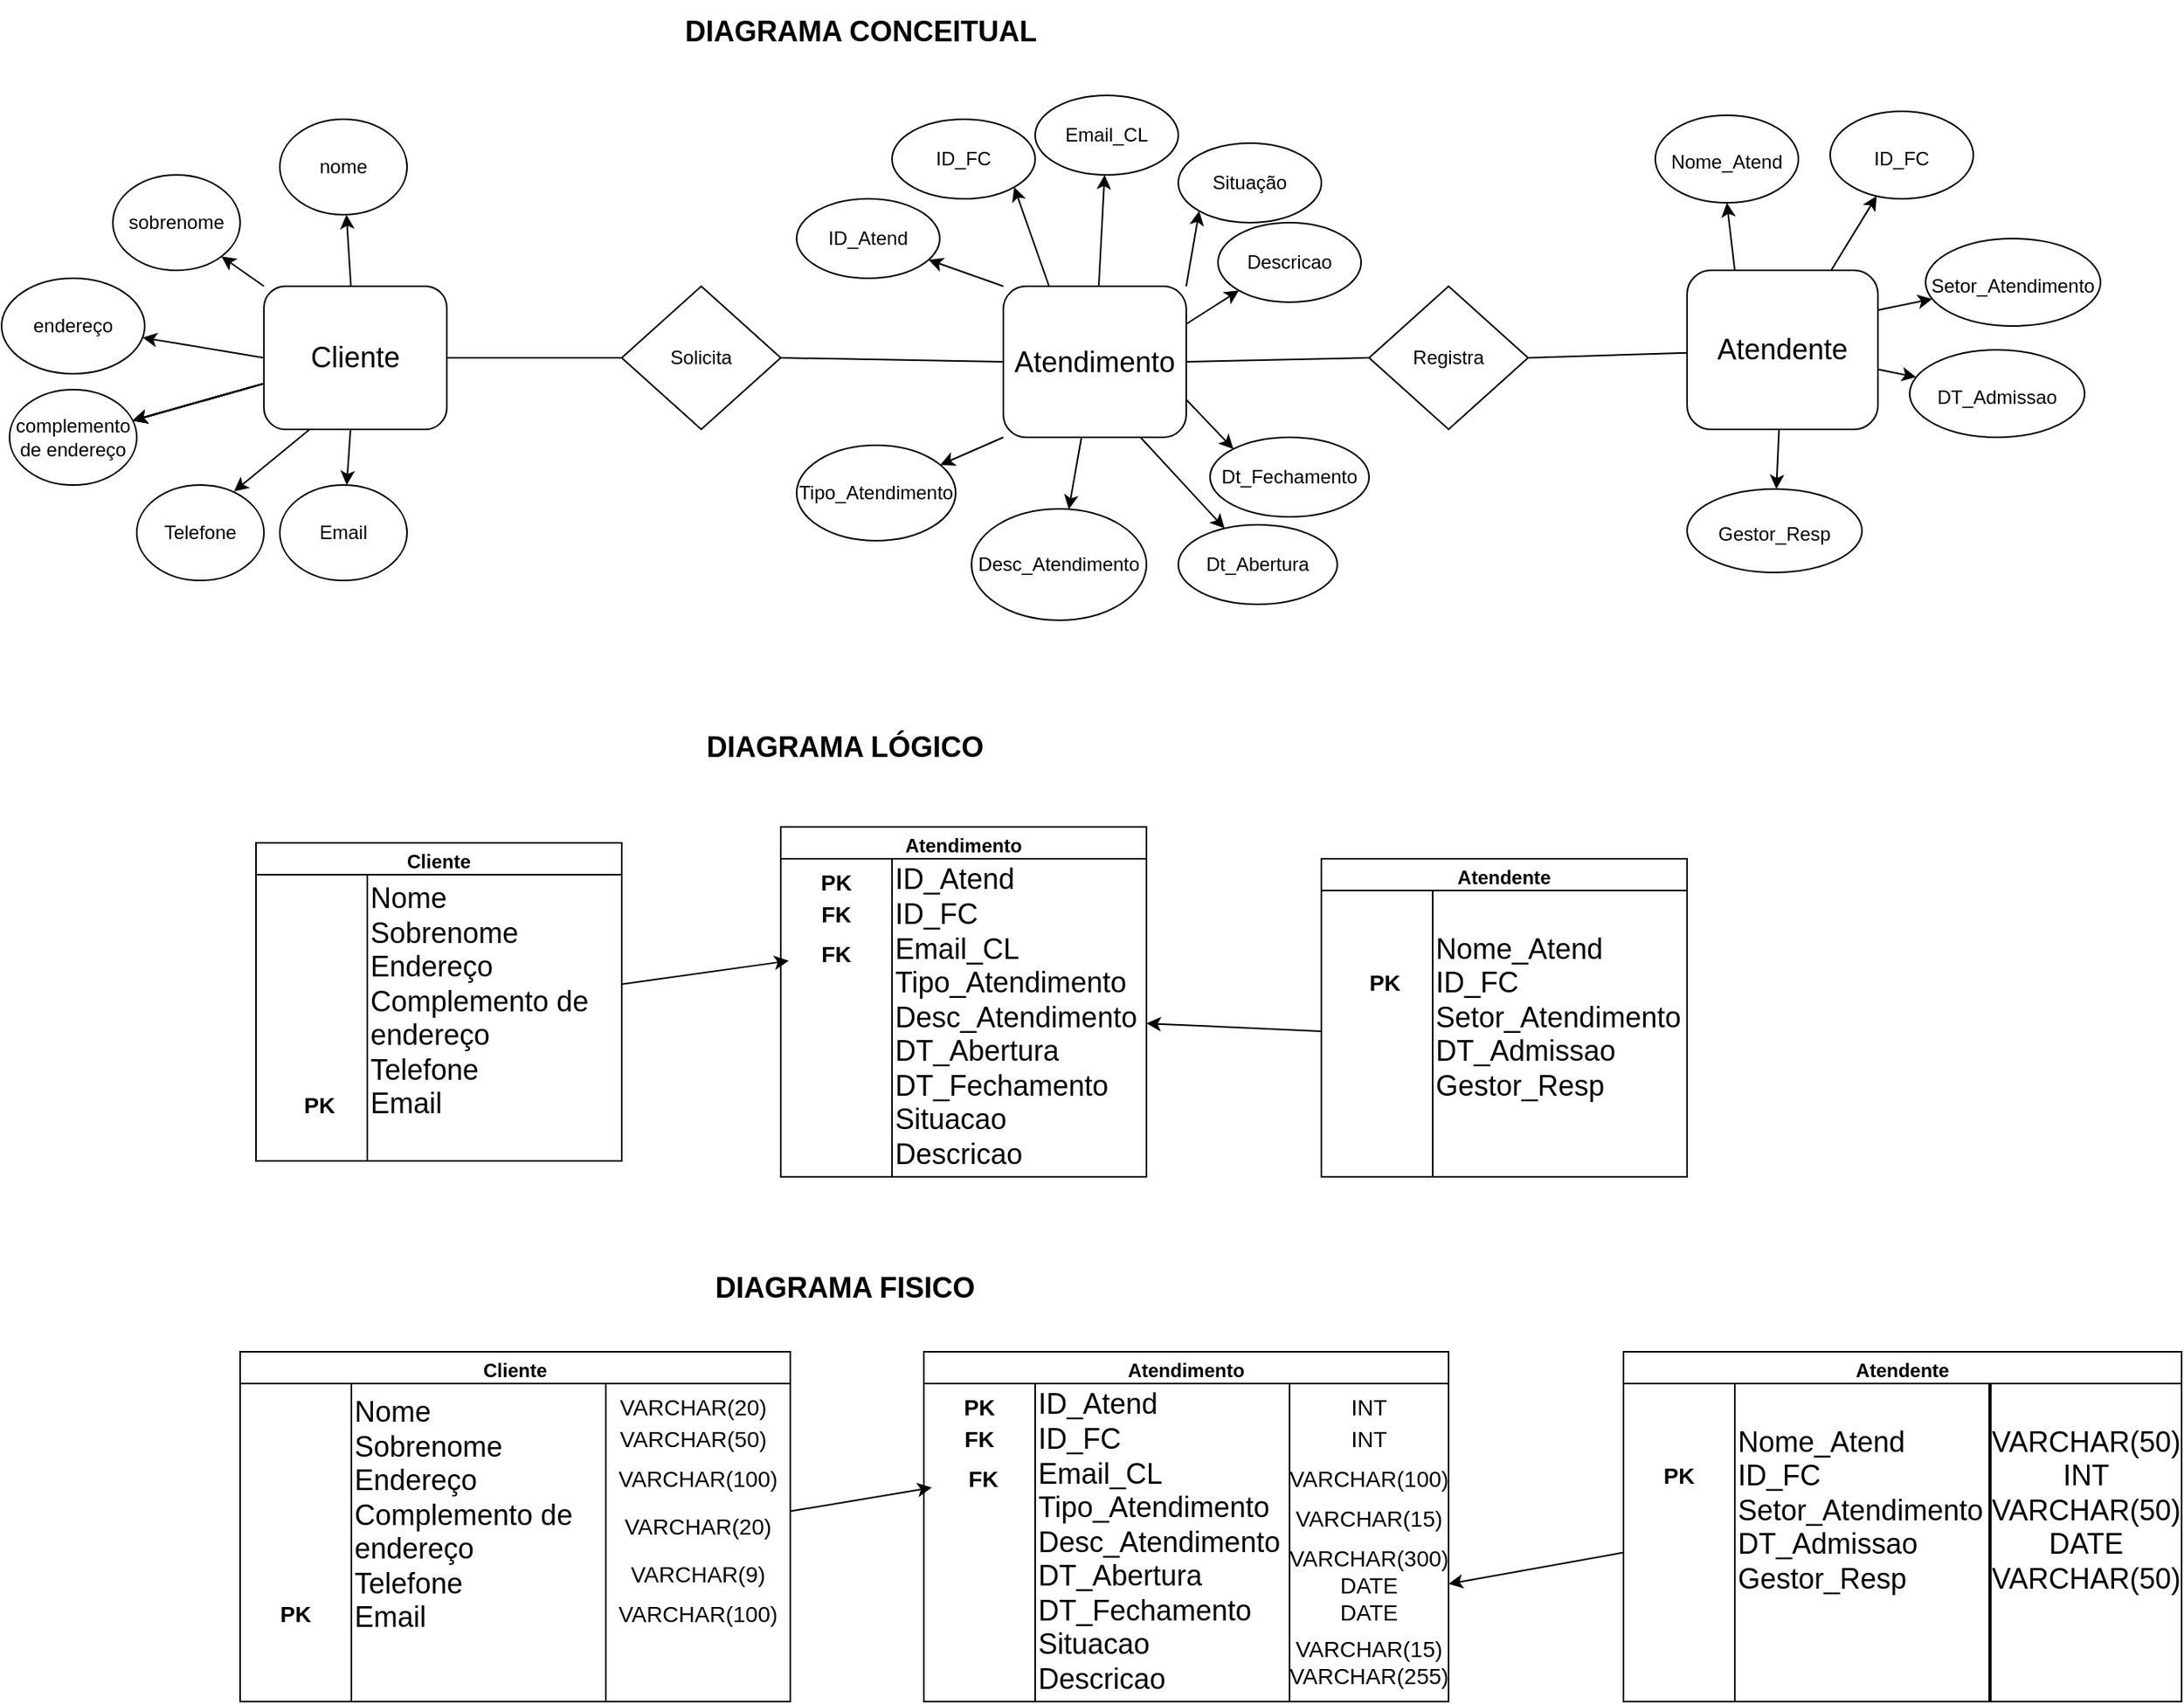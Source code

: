 <mxfile version="20.8.17" type="github">
  <diagram name="Página-1" id="vQJPx2-dVvzWiImb6vRB">
    <mxGraphModel dx="1902" dy="573" grid="1" gridSize="10" guides="1" tooltips="1" connect="1" arrows="1" fold="1" page="1" pageScale="1" pageWidth="827" pageHeight="1169" math="0" shadow="0">
      <root>
        <mxCell id="0" />
        <mxCell id="1" parent="0" />
        <mxCell id="nRVty4wi8ZIZAVQSqKoO-12" value="" style="edgeStyle=none;rounded=0;orthogonalLoop=1;jettySize=auto;html=1;" edge="1" parent="1" source="FkuD2Frhx2kdSobtNOFM-1" target="nRVty4wi8ZIZAVQSqKoO-1">
          <mxGeometry relative="1" as="geometry" />
        </mxCell>
        <mxCell id="nRVty4wi8ZIZAVQSqKoO-13" value="" style="edgeStyle=none;rounded=0;orthogonalLoop=1;jettySize=auto;html=1;" edge="1" parent="1" source="FkuD2Frhx2kdSobtNOFM-1" target="nRVty4wi8ZIZAVQSqKoO-7">
          <mxGeometry relative="1" as="geometry" />
        </mxCell>
        <mxCell id="nRVty4wi8ZIZAVQSqKoO-14" value="" style="edgeStyle=none;rounded=0;orthogonalLoop=1;jettySize=auto;html=1;" edge="1" parent="1" source="FkuD2Frhx2kdSobtNOFM-1" target="nRVty4wi8ZIZAVQSqKoO-5">
          <mxGeometry relative="1" as="geometry" />
        </mxCell>
        <mxCell id="nRVty4wi8ZIZAVQSqKoO-15" value="" style="edgeStyle=none;rounded=0;orthogonalLoop=1;jettySize=auto;html=1;" edge="1" parent="1" source="FkuD2Frhx2kdSobtNOFM-1" target="nRVty4wi8ZIZAVQSqKoO-5">
          <mxGeometry relative="1" as="geometry" />
        </mxCell>
        <mxCell id="nRVty4wi8ZIZAVQSqKoO-16" value="" style="edgeStyle=none;rounded=0;orthogonalLoop=1;jettySize=auto;html=1;" edge="1" parent="1" source="FkuD2Frhx2kdSobtNOFM-1" target="nRVty4wi8ZIZAVQSqKoO-5">
          <mxGeometry relative="1" as="geometry" />
        </mxCell>
        <mxCell id="nRVty4wi8ZIZAVQSqKoO-17" value="" style="edgeStyle=none;rounded=0;orthogonalLoop=1;jettySize=auto;html=1;" edge="1" parent="1" source="FkuD2Frhx2kdSobtNOFM-1" target="nRVty4wi8ZIZAVQSqKoO-5">
          <mxGeometry relative="1" as="geometry" />
        </mxCell>
        <mxCell id="nRVty4wi8ZIZAVQSqKoO-18" value="" style="edgeStyle=none;rounded=0;orthogonalLoop=1;jettySize=auto;html=1;" edge="1" parent="1" source="FkuD2Frhx2kdSobtNOFM-1" target="nRVty4wi8ZIZAVQSqKoO-5">
          <mxGeometry relative="1" as="geometry" />
        </mxCell>
        <mxCell id="nRVty4wi8ZIZAVQSqKoO-19" style="edgeStyle=none;rounded=0;orthogonalLoop=1;jettySize=auto;html=1;exitX=0;exitY=0.5;exitDx=0;exitDy=0;" edge="1" parent="1" source="FkuD2Frhx2kdSobtNOFM-1" target="nRVty4wi8ZIZAVQSqKoO-4">
          <mxGeometry relative="1" as="geometry" />
        </mxCell>
        <mxCell id="nRVty4wi8ZIZAVQSqKoO-20" style="edgeStyle=none;rounded=0;orthogonalLoop=1;jettySize=auto;html=1;exitX=0.25;exitY=1;exitDx=0;exitDy=0;entryX=0.765;entryY=0.067;entryDx=0;entryDy=0;entryPerimeter=0;" edge="1" parent="1" source="FkuD2Frhx2kdSobtNOFM-1" target="nRVty4wi8ZIZAVQSqKoO-6">
          <mxGeometry relative="1" as="geometry" />
        </mxCell>
        <mxCell id="nRVty4wi8ZIZAVQSqKoO-21" style="edgeStyle=none;rounded=0;orthogonalLoop=1;jettySize=auto;html=1;exitX=0;exitY=0;exitDx=0;exitDy=0;entryX=1;entryY=1;entryDx=0;entryDy=0;" edge="1" parent="1" source="FkuD2Frhx2kdSobtNOFM-1" target="nRVty4wi8ZIZAVQSqKoO-3">
          <mxGeometry relative="1" as="geometry" />
        </mxCell>
        <mxCell id="FkuD2Frhx2kdSobtNOFM-1" value="&lt;font style=&quot;font-size: 18px;&quot;&gt;Cliente&lt;/font&gt;" style="rounded=1;whiteSpace=wrap;html=1;" parent="1" vertex="1">
          <mxGeometry x="145" y="180" width="115" height="90" as="geometry" />
        </mxCell>
        <mxCell id="nRVty4wi8ZIZAVQSqKoO-50" value="" style="edgeStyle=none;rounded=0;orthogonalLoop=1;jettySize=auto;html=1;fontSize=12;" edge="1" parent="1" source="FkuD2Frhx2kdSobtNOFM-2" target="nRVty4wi8ZIZAVQSqKoO-49">
          <mxGeometry relative="1" as="geometry" />
        </mxCell>
        <mxCell id="nRVty4wi8ZIZAVQSqKoO-51" value="" style="edgeStyle=none;rounded=0;orthogonalLoop=1;jettySize=auto;html=1;fontSize=12;" edge="1" parent="1" source="FkuD2Frhx2kdSobtNOFM-2" target="nRVty4wi8ZIZAVQSqKoO-48">
          <mxGeometry relative="1" as="geometry" />
        </mxCell>
        <mxCell id="nRVty4wi8ZIZAVQSqKoO-52" value="" style="edgeStyle=none;rounded=0;orthogonalLoop=1;jettySize=auto;html=1;fontSize=12;" edge="1" parent="1" source="FkuD2Frhx2kdSobtNOFM-2" target="nRVty4wi8ZIZAVQSqKoO-45">
          <mxGeometry relative="1" as="geometry" />
        </mxCell>
        <mxCell id="nRVty4wi8ZIZAVQSqKoO-53" style="edgeStyle=none;rounded=0;orthogonalLoop=1;jettySize=auto;html=1;exitX=0.25;exitY=0;exitDx=0;exitDy=0;entryX=0.5;entryY=1;entryDx=0;entryDy=0;fontSize=12;" edge="1" parent="1" source="FkuD2Frhx2kdSobtNOFM-2" target="nRVty4wi8ZIZAVQSqKoO-44">
          <mxGeometry relative="1" as="geometry" />
        </mxCell>
        <mxCell id="nRVty4wi8ZIZAVQSqKoO-54" style="edgeStyle=none;rounded=0;orthogonalLoop=1;jettySize=auto;html=1;exitX=1;exitY=0.25;exitDx=0;exitDy=0;fontSize=12;" edge="1" parent="1" source="FkuD2Frhx2kdSobtNOFM-2" target="nRVty4wi8ZIZAVQSqKoO-47">
          <mxGeometry relative="1" as="geometry" />
        </mxCell>
        <mxCell id="FkuD2Frhx2kdSobtNOFM-2" value="&lt;font style=&quot;font-size: 18px;&quot;&gt;Atendente&lt;/font&gt;" style="rounded=1;whiteSpace=wrap;html=1;" parent="1" vertex="1">
          <mxGeometry x="1040" y="170" width="120" height="100" as="geometry" />
        </mxCell>
        <mxCell id="nRVty4wi8ZIZAVQSqKoO-35" value="" style="edgeStyle=none;rounded=0;orthogonalLoop=1;jettySize=auto;html=1;fontSize=18;" edge="1" parent="1" source="FkuD2Frhx2kdSobtNOFM-3" target="nRVty4wi8ZIZAVQSqKoO-29">
          <mxGeometry relative="1" as="geometry" />
        </mxCell>
        <mxCell id="nRVty4wi8ZIZAVQSqKoO-36" value="" style="edgeStyle=none;rounded=0;orthogonalLoop=1;jettySize=auto;html=1;fontSize=18;" edge="1" parent="1" source="FkuD2Frhx2kdSobtNOFM-3" target="nRVty4wi8ZIZAVQSqKoO-26">
          <mxGeometry relative="1" as="geometry" />
        </mxCell>
        <mxCell id="nRVty4wi8ZIZAVQSqKoO-37" style="edgeStyle=none;rounded=0;orthogonalLoop=1;jettySize=auto;html=1;exitX=0;exitY=0;exitDx=0;exitDy=0;fontSize=18;" edge="1" parent="1" source="FkuD2Frhx2kdSobtNOFM-3" target="nRVty4wi8ZIZAVQSqKoO-9">
          <mxGeometry relative="1" as="geometry" />
        </mxCell>
        <mxCell id="nRVty4wi8ZIZAVQSqKoO-38" style="edgeStyle=none;rounded=0;orthogonalLoop=1;jettySize=auto;html=1;exitX=0.25;exitY=0;exitDx=0;exitDy=0;entryX=1;entryY=1;entryDx=0;entryDy=0;fontSize=18;" edge="1" parent="1" source="FkuD2Frhx2kdSobtNOFM-3" target="nRVty4wi8ZIZAVQSqKoO-28">
          <mxGeometry relative="1" as="geometry" />
        </mxCell>
        <mxCell id="nRVty4wi8ZIZAVQSqKoO-39" style="edgeStyle=none;rounded=0;orthogonalLoop=1;jettySize=auto;html=1;exitX=0;exitY=1;exitDx=0;exitDy=0;fontSize=18;" edge="1" parent="1" source="FkuD2Frhx2kdSobtNOFM-3" target="nRVty4wi8ZIZAVQSqKoO-27">
          <mxGeometry relative="1" as="geometry" />
        </mxCell>
        <mxCell id="nRVty4wi8ZIZAVQSqKoO-40" style="edgeStyle=none;rounded=0;orthogonalLoop=1;jettySize=auto;html=1;exitX=0.75;exitY=1;exitDx=0;exitDy=0;fontSize=18;" edge="1" parent="1" source="FkuD2Frhx2kdSobtNOFM-3" target="nRVty4wi8ZIZAVQSqKoO-30">
          <mxGeometry relative="1" as="geometry" />
        </mxCell>
        <mxCell id="nRVty4wi8ZIZAVQSqKoO-41" style="edgeStyle=none;rounded=0;orthogonalLoop=1;jettySize=auto;html=1;exitX=1;exitY=0.75;exitDx=0;exitDy=0;entryX=0;entryY=0;entryDx=0;entryDy=0;fontSize=18;" edge="1" parent="1" source="FkuD2Frhx2kdSobtNOFM-3" target="nRVty4wi8ZIZAVQSqKoO-31">
          <mxGeometry relative="1" as="geometry" />
        </mxCell>
        <mxCell id="nRVty4wi8ZIZAVQSqKoO-42" style="edgeStyle=none;rounded=0;orthogonalLoop=1;jettySize=auto;html=1;exitX=1;exitY=0.25;exitDx=0;exitDy=0;entryX=0;entryY=1;entryDx=0;entryDy=0;fontSize=18;" edge="1" parent="1" source="FkuD2Frhx2kdSobtNOFM-3" target="nRVty4wi8ZIZAVQSqKoO-33">
          <mxGeometry relative="1" as="geometry" />
        </mxCell>
        <mxCell id="nRVty4wi8ZIZAVQSqKoO-43" style="edgeStyle=none;rounded=0;orthogonalLoop=1;jettySize=auto;html=1;exitX=1;exitY=0;exitDx=0;exitDy=0;entryX=0;entryY=1;entryDx=0;entryDy=0;fontSize=18;" edge="1" parent="1" source="FkuD2Frhx2kdSobtNOFM-3" target="nRVty4wi8ZIZAVQSqKoO-32">
          <mxGeometry relative="1" as="geometry" />
        </mxCell>
        <mxCell id="FkuD2Frhx2kdSobtNOFM-3" value="&lt;font style=&quot;font-size: 18px;&quot;&gt;Atendimento&lt;/font&gt;" style="rounded=1;whiteSpace=wrap;html=1;" parent="1" vertex="1">
          <mxGeometry x="610" y="180" width="115" height="95" as="geometry" />
        </mxCell>
        <mxCell id="nRVty4wi8ZIZAVQSqKoO-1" value="nome" style="ellipse;whiteSpace=wrap;html=1;" vertex="1" parent="1">
          <mxGeometry x="155" y="75" width="80" height="60" as="geometry" />
        </mxCell>
        <mxCell id="nRVty4wi8ZIZAVQSqKoO-3" value="sobrenome" style="ellipse;whiteSpace=wrap;html=1;" vertex="1" parent="1">
          <mxGeometry x="50" y="110" width="80" height="60" as="geometry" />
        </mxCell>
        <mxCell id="nRVty4wi8ZIZAVQSqKoO-4" value="endereço" style="ellipse;whiteSpace=wrap;html=1;" vertex="1" parent="1">
          <mxGeometry x="-20" y="175" width="90" height="60" as="geometry" />
        </mxCell>
        <mxCell id="nRVty4wi8ZIZAVQSqKoO-5" value="complemento de endereço" style="ellipse;whiteSpace=wrap;html=1;" vertex="1" parent="1">
          <mxGeometry x="-15" y="245" width="80" height="60" as="geometry" />
        </mxCell>
        <mxCell id="nRVty4wi8ZIZAVQSqKoO-6" value="Telefone" style="ellipse;whiteSpace=wrap;html=1;" vertex="1" parent="1">
          <mxGeometry x="65" y="305" width="80" height="60" as="geometry" />
        </mxCell>
        <mxCell id="nRVty4wi8ZIZAVQSqKoO-7" value="Email" style="ellipse;whiteSpace=wrap;html=1;" vertex="1" parent="1">
          <mxGeometry x="155" y="305" width="80" height="60" as="geometry" />
        </mxCell>
        <mxCell id="nRVty4wi8ZIZAVQSqKoO-9" value="ID_Atend" style="ellipse;whiteSpace=wrap;html=1;" vertex="1" parent="1">
          <mxGeometry x="480" y="125" width="90" height="50" as="geometry" />
        </mxCell>
        <mxCell id="nRVty4wi8ZIZAVQSqKoO-11" value="Solicita" style="rhombus;whiteSpace=wrap;html=1;" vertex="1" parent="1">
          <mxGeometry x="370" y="180" width="100" height="90" as="geometry" />
        </mxCell>
        <mxCell id="nRVty4wi8ZIZAVQSqKoO-22" value="Registra" style="rhombus;whiteSpace=wrap;html=1;" vertex="1" parent="1">
          <mxGeometry x="840" y="180" width="100" height="90" as="geometry" />
        </mxCell>
        <mxCell id="nRVty4wi8ZIZAVQSqKoO-23" value="&lt;font style=&quot;font-size: 18px;&quot;&gt;&lt;b&gt;DIAGRAMA CONCEITUAL&lt;/b&gt;&lt;/font&gt;" style="text;html=1;align=center;verticalAlign=middle;resizable=0;points=[];autosize=1;strokeColor=none;fillColor=none;" vertex="1" parent="1">
          <mxGeometry x="400" width="240" height="40" as="geometry" />
        </mxCell>
        <mxCell id="nRVty4wi8ZIZAVQSqKoO-26" value="Desc_Atendimento" style="ellipse;whiteSpace=wrap;html=1;" vertex="1" parent="1">
          <mxGeometry x="590" y="320" width="110" height="70" as="geometry" />
        </mxCell>
        <mxCell id="nRVty4wi8ZIZAVQSqKoO-27" value="Tipo_Atendimento" style="ellipse;whiteSpace=wrap;html=1;" vertex="1" parent="1">
          <mxGeometry x="480" y="280" width="100" height="60" as="geometry" />
        </mxCell>
        <mxCell id="nRVty4wi8ZIZAVQSqKoO-28" value="ID_FC" style="ellipse;whiteSpace=wrap;html=1;" vertex="1" parent="1">
          <mxGeometry x="540" y="75" width="90" height="50" as="geometry" />
        </mxCell>
        <mxCell id="nRVty4wi8ZIZAVQSqKoO-29" value="Email_CL" style="ellipse;whiteSpace=wrap;html=1;" vertex="1" parent="1">
          <mxGeometry x="630" y="60" width="90" height="50" as="geometry" />
        </mxCell>
        <mxCell id="nRVty4wi8ZIZAVQSqKoO-30" value="Dt_Abertura" style="ellipse;whiteSpace=wrap;html=1;" vertex="1" parent="1">
          <mxGeometry x="720" y="330" width="100" height="50" as="geometry" />
        </mxCell>
        <mxCell id="nRVty4wi8ZIZAVQSqKoO-31" value="Dt_Fechamento" style="ellipse;whiteSpace=wrap;html=1;" vertex="1" parent="1">
          <mxGeometry x="740" y="275" width="100" height="50" as="geometry" />
        </mxCell>
        <mxCell id="nRVty4wi8ZIZAVQSqKoO-32" value="Situação" style="ellipse;whiteSpace=wrap;html=1;" vertex="1" parent="1">
          <mxGeometry x="720" y="90" width="90" height="50" as="geometry" />
        </mxCell>
        <mxCell id="nRVty4wi8ZIZAVQSqKoO-33" value="Descricao" style="ellipse;whiteSpace=wrap;html=1;" vertex="1" parent="1">
          <mxGeometry x="745" y="140" width="90" height="50" as="geometry" />
        </mxCell>
        <mxCell id="nRVty4wi8ZIZAVQSqKoO-44" value="&lt;font style=&quot;font-size: 12px;&quot;&gt;Nome_Atend&lt;/font&gt;" style="ellipse;whiteSpace=wrap;html=1;fontSize=18;" vertex="1" parent="1">
          <mxGeometry x="1020" y="72.5" width="90" height="55" as="geometry" />
        </mxCell>
        <mxCell id="nRVty4wi8ZIZAVQSqKoO-45" value="&lt;font style=&quot;font-size: 12px;&quot;&gt;ID_FC&lt;/font&gt;" style="ellipse;whiteSpace=wrap;html=1;fontSize=18;" vertex="1" parent="1">
          <mxGeometry x="1130" y="70" width="90" height="55" as="geometry" />
        </mxCell>
        <mxCell id="nRVty4wi8ZIZAVQSqKoO-47" value="&lt;font style=&quot;font-size: 12px;&quot;&gt;Setor_Atendimento&lt;/font&gt;" style="ellipse;whiteSpace=wrap;html=1;fontSize=18;" vertex="1" parent="1">
          <mxGeometry x="1190" y="150" width="110" height="55" as="geometry" />
        </mxCell>
        <mxCell id="nRVty4wi8ZIZAVQSqKoO-48" value="&lt;font style=&quot;font-size: 12px;&quot;&gt;DT_Admissao&lt;/font&gt;" style="ellipse;whiteSpace=wrap;html=1;fontSize=18;" vertex="1" parent="1">
          <mxGeometry x="1180" y="220" width="110" height="55" as="geometry" />
        </mxCell>
        <mxCell id="nRVty4wi8ZIZAVQSqKoO-49" value="&lt;font style=&quot;font-size: 12px;&quot;&gt;Gestor_Resp&lt;/font&gt;" style="ellipse;whiteSpace=wrap;html=1;fontSize=18;" vertex="1" parent="1">
          <mxGeometry x="1040" y="307.5" width="110" height="52.5" as="geometry" />
        </mxCell>
        <mxCell id="nRVty4wi8ZIZAVQSqKoO-58" value="" style="endArrow=none;html=1;rounded=0;fontSize=12;entryX=1;entryY=0.5;entryDx=0;entryDy=0;exitX=0;exitY=0.5;exitDx=0;exitDy=0;" edge="1" parent="1" source="nRVty4wi8ZIZAVQSqKoO-11" target="FkuD2Frhx2kdSobtNOFM-1">
          <mxGeometry width="50" height="50" relative="1" as="geometry">
            <mxPoint x="620" y="360" as="sourcePoint" />
            <mxPoint x="670" y="310" as="targetPoint" />
          </mxGeometry>
        </mxCell>
        <mxCell id="nRVty4wi8ZIZAVQSqKoO-59" value="" style="endArrow=none;html=1;rounded=0;fontSize=12;entryX=1;entryY=0.5;entryDx=0;entryDy=0;exitX=0;exitY=0.5;exitDx=0;exitDy=0;" edge="1" parent="1" source="FkuD2Frhx2kdSobtNOFM-3" target="nRVty4wi8ZIZAVQSqKoO-11">
          <mxGeometry width="50" height="50" relative="1" as="geometry">
            <mxPoint x="590" y="228" as="sourcePoint" />
            <mxPoint x="470" y="230" as="targetPoint" />
          </mxGeometry>
        </mxCell>
        <mxCell id="nRVty4wi8ZIZAVQSqKoO-61" value="" style="endArrow=none;html=1;rounded=0;fontSize=12;exitX=1;exitY=0.5;exitDx=0;exitDy=0;entryX=0;entryY=0.5;entryDx=0;entryDy=0;" edge="1" parent="1" source="FkuD2Frhx2kdSobtNOFM-3" target="nRVty4wi8ZIZAVQSqKoO-22">
          <mxGeometry width="50" height="50" relative="1" as="geometry">
            <mxPoint x="620" y="360" as="sourcePoint" />
            <mxPoint x="780" y="230" as="targetPoint" />
          </mxGeometry>
        </mxCell>
        <mxCell id="nRVty4wi8ZIZAVQSqKoO-62" value="" style="endArrow=none;html=1;rounded=0;fontSize=12;exitX=1;exitY=0.5;exitDx=0;exitDy=0;" edge="1" parent="1" source="nRVty4wi8ZIZAVQSqKoO-22" target="FkuD2Frhx2kdSobtNOFM-2">
          <mxGeometry width="50" height="50" relative="1" as="geometry">
            <mxPoint x="960" y="260" as="sourcePoint" />
            <mxPoint x="1010" y="210" as="targetPoint" />
          </mxGeometry>
        </mxCell>
        <mxCell id="nRVty4wi8ZIZAVQSqKoO-65" value="&lt;font style=&quot;font-size: 18px;&quot;&gt;&lt;b&gt;DIAGRAMA LÓGICO&lt;/b&gt;&lt;/font&gt;" style="text;html=1;align=center;verticalAlign=middle;resizable=0;points=[];autosize=1;strokeColor=none;fillColor=none;" vertex="1" parent="1">
          <mxGeometry x="410" y="450" width="200" height="40" as="geometry" />
        </mxCell>
        <mxCell id="nRVty4wi8ZIZAVQSqKoO-67" value="Cliente" style="swimlane;whiteSpace=wrap;html=1;fontSize=12;" vertex="1" parent="1">
          <mxGeometry x="140" y="530" width="230" height="200" as="geometry" />
        </mxCell>
        <mxCell id="nRVty4wi8ZIZAVQSqKoO-69" value="" style="rounded=0;whiteSpace=wrap;html=1;fontSize=12;align=left;" vertex="1" parent="nRVty4wi8ZIZAVQSqKoO-67">
          <mxGeometry x="70" y="20" width="160" height="180" as="geometry" />
        </mxCell>
        <mxCell id="nRVty4wi8ZIZAVQSqKoO-70" value="" style="rounded=0;whiteSpace=wrap;html=1;fontSize=12;" vertex="1" parent="nRVty4wi8ZIZAVQSqKoO-67">
          <mxGeometry y="20" width="70" height="180" as="geometry" />
        </mxCell>
        <mxCell id="nRVty4wi8ZIZAVQSqKoO-71" style="edgeStyle=none;rounded=0;orthogonalLoop=1;jettySize=auto;html=1;exitX=0;exitY=0.25;exitDx=0;exitDy=0;fontSize=12;" edge="1" parent="nRVty4wi8ZIZAVQSqKoO-67" source="nRVty4wi8ZIZAVQSqKoO-69" target="nRVty4wi8ZIZAVQSqKoO-69">
          <mxGeometry relative="1" as="geometry" />
        </mxCell>
        <mxCell id="nRVty4wi8ZIZAVQSqKoO-72" value="&lt;font style=&quot;font-size: 18px;&quot;&gt;Nome&lt;br&gt;Sobrenome&lt;br&gt;Endereço&lt;br&gt;Complemento de endereço&lt;br&gt;Telefone&lt;br&gt;Email&lt;/font&gt;" style="text;html=1;strokeColor=none;fillColor=none;align=left;verticalAlign=middle;whiteSpace=wrap;rounded=0;fontSize=12;" vertex="1" parent="nRVty4wi8ZIZAVQSqKoO-67">
          <mxGeometry x="70" y="62.5" width="160" height="75" as="geometry" />
        </mxCell>
        <mxCell id="nRVty4wi8ZIZAVQSqKoO-73" value="&lt;b&gt;&lt;font style=&quot;font-size: 14px;&quot;&gt;PK&lt;/font&gt;&lt;/b&gt;" style="text;html=1;strokeColor=none;fillColor=none;align=center;verticalAlign=middle;whiteSpace=wrap;rounded=0;fontSize=12;" vertex="1" parent="nRVty4wi8ZIZAVQSqKoO-67">
          <mxGeometry x="10" y="150" width="60" height="30" as="geometry" />
        </mxCell>
        <mxCell id="nRVty4wi8ZIZAVQSqKoO-76" value="Atendente" style="swimlane;whiteSpace=wrap;html=1;fontSize=12;" vertex="1" parent="1">
          <mxGeometry x="810" y="540" width="230" height="200" as="geometry" />
        </mxCell>
        <mxCell id="nRVty4wi8ZIZAVQSqKoO-77" value="" style="rounded=0;whiteSpace=wrap;html=1;fontSize=12;align=left;" vertex="1" parent="nRVty4wi8ZIZAVQSqKoO-76">
          <mxGeometry x="70" y="20" width="160" height="180" as="geometry" />
        </mxCell>
        <mxCell id="nRVty4wi8ZIZAVQSqKoO-78" value="" style="rounded=0;whiteSpace=wrap;html=1;fontSize=12;" vertex="1" parent="nRVty4wi8ZIZAVQSqKoO-76">
          <mxGeometry y="20" width="70" height="180" as="geometry" />
        </mxCell>
        <mxCell id="nRVty4wi8ZIZAVQSqKoO-79" style="edgeStyle=none;rounded=0;orthogonalLoop=1;jettySize=auto;html=1;exitX=0;exitY=0.25;exitDx=0;exitDy=0;fontSize=12;" edge="1" parent="nRVty4wi8ZIZAVQSqKoO-76" source="nRVty4wi8ZIZAVQSqKoO-77" target="nRVty4wi8ZIZAVQSqKoO-77">
          <mxGeometry relative="1" as="geometry" />
        </mxCell>
        <mxCell id="nRVty4wi8ZIZAVQSqKoO-80" value="&lt;font style=&quot;font-size: 18px;&quot;&gt;Nome_Atend&lt;br&gt;ID_FC&lt;br&gt;Setor_Atendimento&lt;br&gt;DT_Admissao&lt;br&gt;Gestor_Resp&lt;/font&gt;" style="text;html=1;strokeColor=none;fillColor=none;align=left;verticalAlign=middle;whiteSpace=wrap;rounded=0;fontSize=12;" vertex="1" parent="nRVty4wi8ZIZAVQSqKoO-76">
          <mxGeometry x="70" y="62.5" width="160" height="75" as="geometry" />
        </mxCell>
        <mxCell id="nRVty4wi8ZIZAVQSqKoO-81" value="&lt;b&gt;&lt;font style=&quot;font-size: 14px;&quot;&gt;PK&lt;/font&gt;&lt;/b&gt;" style="text;html=1;strokeColor=none;fillColor=none;align=center;verticalAlign=middle;whiteSpace=wrap;rounded=0;fontSize=12;" vertex="1" parent="nRVty4wi8ZIZAVQSqKoO-76">
          <mxGeometry x="10" y="62.5" width="60" height="30" as="geometry" />
        </mxCell>
        <mxCell id="nRVty4wi8ZIZAVQSqKoO-90" value="Atendimento" style="swimlane;whiteSpace=wrap;html=1;fontSize=12;" vertex="1" parent="1">
          <mxGeometry x="470" y="520" width="230" height="220" as="geometry" />
        </mxCell>
        <mxCell id="nRVty4wi8ZIZAVQSqKoO-91" value="" style="rounded=0;whiteSpace=wrap;html=1;fontSize=12;align=left;" vertex="1" parent="nRVty4wi8ZIZAVQSqKoO-90">
          <mxGeometry x="70" y="20" width="160" height="200" as="geometry" />
        </mxCell>
        <mxCell id="nRVty4wi8ZIZAVQSqKoO-92" value="" style="rounded=0;whiteSpace=wrap;html=1;fontSize=12;" vertex="1" parent="nRVty4wi8ZIZAVQSqKoO-90">
          <mxGeometry y="20" width="70" height="200" as="geometry" />
        </mxCell>
        <mxCell id="nRVty4wi8ZIZAVQSqKoO-93" style="edgeStyle=none;rounded=0;orthogonalLoop=1;jettySize=auto;html=1;exitX=0;exitY=0.25;exitDx=0;exitDy=0;fontSize=12;" edge="1" parent="nRVty4wi8ZIZAVQSqKoO-90" source="nRVty4wi8ZIZAVQSqKoO-91" target="nRVty4wi8ZIZAVQSqKoO-91">
          <mxGeometry relative="1" as="geometry" />
        </mxCell>
        <mxCell id="nRVty4wi8ZIZAVQSqKoO-94" value="&lt;font style=&quot;font-size: 18px;&quot;&gt;ID_Atend&lt;br&gt;ID_FC&lt;br&gt;Email_CL&lt;br&gt;Tipo_Atendimento&lt;br&gt;Desc_Atendimento&lt;br&gt;DT_Abertura&lt;br&gt;DT_Fechamento&lt;br&gt;Situacao&lt;br&gt;Descricao&lt;br&gt;&lt;/font&gt;" style="text;html=1;strokeColor=none;fillColor=none;align=left;verticalAlign=middle;whiteSpace=wrap;rounded=0;fontSize=12;" vertex="1" parent="nRVty4wi8ZIZAVQSqKoO-90">
          <mxGeometry x="70" y="95" width="160" height="50" as="geometry" />
        </mxCell>
        <mxCell id="nRVty4wi8ZIZAVQSqKoO-95" value="&lt;b&gt;&lt;font style=&quot;font-size: 14px;&quot;&gt;PK&lt;/font&gt;&lt;/b&gt;" style="text;html=1;strokeColor=none;fillColor=none;align=center;verticalAlign=middle;whiteSpace=wrap;rounded=0;fontSize=12;" vertex="1" parent="nRVty4wi8ZIZAVQSqKoO-90">
          <mxGeometry x="5" y="20" width="60" height="30" as="geometry" />
        </mxCell>
        <mxCell id="nRVty4wi8ZIZAVQSqKoO-96" value="&lt;b&gt;FK&lt;/b&gt;" style="text;html=1;strokeColor=none;fillColor=none;align=center;verticalAlign=middle;whiteSpace=wrap;rounded=0;fontSize=14;" vertex="1" parent="nRVty4wi8ZIZAVQSqKoO-90">
          <mxGeometry x="5" y="40" width="60" height="30" as="geometry" />
        </mxCell>
        <mxCell id="nRVty4wi8ZIZAVQSqKoO-97" value="&lt;b&gt;FK&lt;/b&gt;" style="text;html=1;strokeColor=none;fillColor=none;align=center;verticalAlign=middle;whiteSpace=wrap;rounded=0;fontSize=14;" vertex="1" parent="nRVty4wi8ZIZAVQSqKoO-90">
          <mxGeometry x="5" y="65" width="60" height="30" as="geometry" />
        </mxCell>
        <mxCell id="nRVty4wi8ZIZAVQSqKoO-101" value="" style="edgeStyle=none;rounded=0;orthogonalLoop=1;jettySize=auto;html=1;fontSize=14;" edge="1" parent="1" source="nRVty4wi8ZIZAVQSqKoO-78" target="nRVty4wi8ZIZAVQSqKoO-94">
          <mxGeometry relative="1" as="geometry" />
        </mxCell>
        <mxCell id="nRVty4wi8ZIZAVQSqKoO-102" value="" style="edgeStyle=none;rounded=0;orthogonalLoop=1;jettySize=auto;html=1;fontSize=14;" edge="1" parent="1" source="nRVty4wi8ZIZAVQSqKoO-72" target="nRVty4wi8ZIZAVQSqKoO-97">
          <mxGeometry relative="1" as="geometry" />
        </mxCell>
        <mxCell id="nRVty4wi8ZIZAVQSqKoO-104" value="&lt;font style=&quot;font-size: 18px;&quot;&gt;&lt;b&gt;DIAGRAMA FISICO&lt;/b&gt;&lt;/font&gt;" style="text;html=1;align=center;verticalAlign=middle;resizable=0;points=[];autosize=1;strokeColor=none;fillColor=none;" vertex="1" parent="1">
          <mxGeometry x="415" y="790" width="190" height="40" as="geometry" />
        </mxCell>
        <mxCell id="nRVty4wi8ZIZAVQSqKoO-105" value="Cliente" style="swimlane;whiteSpace=wrap;html=1;fontSize=12;" vertex="1" parent="1">
          <mxGeometry x="130" y="850" width="346" height="220" as="geometry" />
        </mxCell>
        <mxCell id="nRVty4wi8ZIZAVQSqKoO-127" style="edgeStyle=none;rounded=0;orthogonalLoop=1;jettySize=auto;html=1;exitX=0.5;exitY=0;exitDx=0;exitDy=0;fontSize=14;" edge="1" parent="nRVty4wi8ZIZAVQSqKoO-105" source="nRVty4wi8ZIZAVQSqKoO-106" target="nRVty4wi8ZIZAVQSqKoO-109">
          <mxGeometry relative="1" as="geometry" />
        </mxCell>
        <mxCell id="nRVty4wi8ZIZAVQSqKoO-106" value="" style="rounded=0;whiteSpace=wrap;html=1;fontSize=12;align=left;" vertex="1" parent="nRVty4wi8ZIZAVQSqKoO-105">
          <mxGeometry x="70" y="20" width="160" height="200" as="geometry" />
        </mxCell>
        <mxCell id="nRVty4wi8ZIZAVQSqKoO-107" value="" style="rounded=0;whiteSpace=wrap;html=1;fontSize=12;" vertex="1" parent="nRVty4wi8ZIZAVQSqKoO-105">
          <mxGeometry y="20" width="70" height="200" as="geometry" />
        </mxCell>
        <mxCell id="nRVty4wi8ZIZAVQSqKoO-108" style="edgeStyle=none;rounded=0;orthogonalLoop=1;jettySize=auto;html=1;exitX=0;exitY=0.25;exitDx=0;exitDy=0;fontSize=12;" edge="1" parent="nRVty4wi8ZIZAVQSqKoO-105" source="nRVty4wi8ZIZAVQSqKoO-106" target="nRVty4wi8ZIZAVQSqKoO-106">
          <mxGeometry relative="1" as="geometry" />
        </mxCell>
        <mxCell id="nRVty4wi8ZIZAVQSqKoO-109" value="&lt;font style=&quot;font-size: 18px;&quot;&gt;Nome&lt;br&gt;Sobrenome&lt;br&gt;Endereço&lt;br&gt;Complemento de endereço&lt;br&gt;Telefone&lt;br&gt;Email&lt;/font&gt;" style="text;html=1;strokeColor=none;fillColor=none;align=left;verticalAlign=middle;whiteSpace=wrap;rounded=0;fontSize=12;" vertex="1" parent="nRVty4wi8ZIZAVQSqKoO-105">
          <mxGeometry x="70" y="65" width="160" height="75" as="geometry" />
        </mxCell>
        <mxCell id="nRVty4wi8ZIZAVQSqKoO-110" value="&lt;b&gt;&lt;font style=&quot;font-size: 14px;&quot;&gt;PK&lt;/font&gt;&lt;/b&gt;" style="text;html=1;strokeColor=none;fillColor=none;align=center;verticalAlign=middle;whiteSpace=wrap;rounded=0;fontSize=12;" vertex="1" parent="nRVty4wi8ZIZAVQSqKoO-105">
          <mxGeometry y="150" width="70" height="30" as="geometry" />
        </mxCell>
        <mxCell id="nRVty4wi8ZIZAVQSqKoO-131" value="" style="rounded=0;whiteSpace=wrap;html=1;fontSize=14;" vertex="1" parent="nRVty4wi8ZIZAVQSqKoO-105">
          <mxGeometry x="230" y="20" width="116" height="200" as="geometry" />
        </mxCell>
        <mxCell id="nRVty4wi8ZIZAVQSqKoO-132" value="VARCHAR(20)" style="text;html=1;strokeColor=none;fillColor=none;align=center;verticalAlign=middle;whiteSpace=wrap;rounded=0;fontSize=14;" vertex="1" parent="nRVty4wi8ZIZAVQSqKoO-105">
          <mxGeometry x="230" y="20" width="110" height="30" as="geometry" />
        </mxCell>
        <mxCell id="nRVty4wi8ZIZAVQSqKoO-133" value="VARCHAR(50)" style="text;html=1;strokeColor=none;fillColor=none;align=center;verticalAlign=middle;whiteSpace=wrap;rounded=0;fontSize=14;" vertex="1" parent="nRVty4wi8ZIZAVQSqKoO-105">
          <mxGeometry x="230" y="40" width="110" height="30" as="geometry" />
        </mxCell>
        <mxCell id="nRVty4wi8ZIZAVQSqKoO-134" value="VARCHAR(100)" style="text;html=1;strokeColor=none;fillColor=none;align=center;verticalAlign=middle;whiteSpace=wrap;rounded=0;fontSize=14;" vertex="1" parent="nRVty4wi8ZIZAVQSqKoO-105">
          <mxGeometry x="230" y="65" width="116" height="30" as="geometry" />
        </mxCell>
        <mxCell id="nRVty4wi8ZIZAVQSqKoO-135" value="VARCHAR(20)" style="text;html=1;strokeColor=none;fillColor=none;align=center;verticalAlign=middle;whiteSpace=wrap;rounded=0;fontSize=14;" vertex="1" parent="nRVty4wi8ZIZAVQSqKoO-105">
          <mxGeometry x="230" y="95" width="116" height="30" as="geometry" />
        </mxCell>
        <mxCell id="nRVty4wi8ZIZAVQSqKoO-136" value="VARCHAR(9)" style="text;html=1;strokeColor=none;fillColor=none;align=center;verticalAlign=middle;whiteSpace=wrap;rounded=0;fontSize=14;" vertex="1" parent="nRVty4wi8ZIZAVQSqKoO-105">
          <mxGeometry x="230" y="125" width="116" height="30" as="geometry" />
        </mxCell>
        <mxCell id="nRVty4wi8ZIZAVQSqKoO-137" value="VARCHAR(100)" style="text;html=1;strokeColor=none;fillColor=none;align=center;verticalAlign=middle;whiteSpace=wrap;rounded=0;fontSize=14;" vertex="1" parent="nRVty4wi8ZIZAVQSqKoO-105">
          <mxGeometry x="230" y="150" width="116" height="30" as="geometry" />
        </mxCell>
        <mxCell id="nRVty4wi8ZIZAVQSqKoO-111" value="Atendente" style="swimlane;whiteSpace=wrap;html=1;fontSize=12;" vertex="1" parent="1">
          <mxGeometry x="1000" y="850" width="351" height="220" as="geometry" />
        </mxCell>
        <mxCell id="nRVty4wi8ZIZAVQSqKoO-112" value="" style="rounded=0;whiteSpace=wrap;html=1;fontSize=12;align=left;" vertex="1" parent="nRVty4wi8ZIZAVQSqKoO-111">
          <mxGeometry x="70" y="20" width="160" height="200" as="geometry" />
        </mxCell>
        <mxCell id="nRVty4wi8ZIZAVQSqKoO-113" value="" style="rounded=0;whiteSpace=wrap;html=1;fontSize=12;" vertex="1" parent="nRVty4wi8ZIZAVQSqKoO-111">
          <mxGeometry y="20" width="70" height="200" as="geometry" />
        </mxCell>
        <mxCell id="nRVty4wi8ZIZAVQSqKoO-114" style="edgeStyle=none;rounded=0;orthogonalLoop=1;jettySize=auto;html=1;exitX=0;exitY=0.25;exitDx=0;exitDy=0;fontSize=12;" edge="1" parent="nRVty4wi8ZIZAVQSqKoO-111" source="nRVty4wi8ZIZAVQSqKoO-112" target="nRVty4wi8ZIZAVQSqKoO-112">
          <mxGeometry relative="1" as="geometry" />
        </mxCell>
        <mxCell id="nRVty4wi8ZIZAVQSqKoO-115" value="&lt;font style=&quot;font-size: 18px;&quot;&gt;Nome_Atend&lt;br&gt;ID_FC&lt;br&gt;Setor_Atendimento&lt;br&gt;DT_Admissao&lt;br&gt;Gestor_Resp&lt;/font&gt;" style="text;html=1;strokeColor=none;fillColor=none;align=left;verticalAlign=middle;whiteSpace=wrap;rounded=0;fontSize=12;" vertex="1" parent="nRVty4wi8ZIZAVQSqKoO-111">
          <mxGeometry x="70" y="62.5" width="160" height="75" as="geometry" />
        </mxCell>
        <mxCell id="nRVty4wi8ZIZAVQSqKoO-116" value="&lt;b&gt;&lt;font style=&quot;font-size: 14px;&quot;&gt;PK&lt;/font&gt;&lt;/b&gt;" style="text;html=1;strokeColor=none;fillColor=none;align=center;verticalAlign=middle;whiteSpace=wrap;rounded=0;fontSize=12;" vertex="1" parent="nRVty4wi8ZIZAVQSqKoO-111">
          <mxGeometry y="62.5" width="70" height="30" as="geometry" />
        </mxCell>
        <mxCell id="nRVty4wi8ZIZAVQSqKoO-152" value="" style="rounded=0;whiteSpace=wrap;html=1;fontSize=14;" vertex="1" parent="nRVty4wi8ZIZAVQSqKoO-111">
          <mxGeometry x="231" y="20" width="120" height="200" as="geometry" />
        </mxCell>
        <mxCell id="nRVty4wi8ZIZAVQSqKoO-153" value="&lt;font style=&quot;font-size: 18px;&quot;&gt;VARCHAR(50)&lt;br&gt;INT&lt;br&gt;VARCHAR(50)&lt;br&gt;DATE&lt;br&gt;VARCHAR(50)&lt;/font&gt;" style="text;html=1;strokeColor=none;fillColor=none;align=center;verticalAlign=middle;whiteSpace=wrap;rounded=0;fontSize=14;" vertex="1" parent="nRVty4wi8ZIZAVQSqKoO-111">
          <mxGeometry x="231" y="85" width="120" height="30" as="geometry" />
        </mxCell>
        <mxCell id="nRVty4wi8ZIZAVQSqKoO-117" value="Atendimento" style="swimlane;whiteSpace=wrap;html=1;fontSize=12;" vertex="1" parent="1">
          <mxGeometry x="560" y="850" width="330" height="220" as="geometry" />
        </mxCell>
        <mxCell id="nRVty4wi8ZIZAVQSqKoO-118" value="" style="rounded=0;whiteSpace=wrap;html=1;fontSize=12;align=left;" vertex="1" parent="nRVty4wi8ZIZAVQSqKoO-117">
          <mxGeometry x="70" y="20" width="160" height="200" as="geometry" />
        </mxCell>
        <mxCell id="nRVty4wi8ZIZAVQSqKoO-119" value="" style="rounded=0;whiteSpace=wrap;html=1;fontSize=12;" vertex="1" parent="nRVty4wi8ZIZAVQSqKoO-117">
          <mxGeometry y="20" width="70" height="200" as="geometry" />
        </mxCell>
        <mxCell id="nRVty4wi8ZIZAVQSqKoO-120" style="edgeStyle=none;rounded=0;orthogonalLoop=1;jettySize=auto;html=1;exitX=0;exitY=0.25;exitDx=0;exitDy=0;fontSize=12;" edge="1" parent="nRVty4wi8ZIZAVQSqKoO-117" source="nRVty4wi8ZIZAVQSqKoO-118" target="nRVty4wi8ZIZAVQSqKoO-118">
          <mxGeometry relative="1" as="geometry" />
        </mxCell>
        <mxCell id="nRVty4wi8ZIZAVQSqKoO-121" value="&lt;font style=&quot;font-size: 18px;&quot;&gt;ID_Atend&lt;br&gt;ID_FC&lt;br&gt;Email_CL&lt;br&gt;Tipo_Atendimento&lt;br&gt;Desc_Atendimento&lt;br&gt;DT_Abertura&lt;br&gt;DT_Fechamento&lt;br&gt;Situacao&lt;br&gt;Descricao&lt;br&gt;&lt;/font&gt;" style="text;html=1;strokeColor=none;fillColor=none;align=left;verticalAlign=middle;whiteSpace=wrap;rounded=0;fontSize=12;" vertex="1" parent="nRVty4wi8ZIZAVQSqKoO-117">
          <mxGeometry x="70" y="95" width="160" height="50" as="geometry" />
        </mxCell>
        <mxCell id="nRVty4wi8ZIZAVQSqKoO-122" value="&lt;b&gt;&lt;font style=&quot;font-size: 14px;&quot;&gt;PK&lt;/font&gt;&lt;/b&gt;" style="text;html=1;strokeColor=none;fillColor=none;align=center;verticalAlign=middle;whiteSpace=wrap;rounded=0;fontSize=12;" vertex="1" parent="nRVty4wi8ZIZAVQSqKoO-117">
          <mxGeometry x="5" y="20" width="60" height="30" as="geometry" />
        </mxCell>
        <mxCell id="nRVty4wi8ZIZAVQSqKoO-123" value="&lt;b&gt;FK&lt;/b&gt;" style="text;html=1;strokeColor=none;fillColor=none;align=center;verticalAlign=middle;whiteSpace=wrap;rounded=0;fontSize=14;" vertex="1" parent="nRVty4wi8ZIZAVQSqKoO-117">
          <mxGeometry x="5" y="40" width="60" height="30" as="geometry" />
        </mxCell>
        <mxCell id="nRVty4wi8ZIZAVQSqKoO-124" value="&lt;b&gt;FK&lt;/b&gt;" style="text;html=1;strokeColor=none;fillColor=none;align=center;verticalAlign=middle;whiteSpace=wrap;rounded=0;fontSize=14;" vertex="1" parent="nRVty4wi8ZIZAVQSqKoO-117">
          <mxGeometry x="5" y="65" width="65" height="30" as="geometry" />
        </mxCell>
        <mxCell id="nRVty4wi8ZIZAVQSqKoO-140" value="" style="rounded=0;whiteSpace=wrap;html=1;fontSize=14;" vertex="1" parent="nRVty4wi8ZIZAVQSqKoO-117">
          <mxGeometry x="230" y="20" width="100" height="200" as="geometry" />
        </mxCell>
        <mxCell id="nRVty4wi8ZIZAVQSqKoO-141" value="INT" style="text;html=1;strokeColor=none;fillColor=none;align=center;verticalAlign=middle;whiteSpace=wrap;rounded=0;fontSize=14;" vertex="1" parent="nRVty4wi8ZIZAVQSqKoO-117">
          <mxGeometry x="250" y="20" width="60" height="30" as="geometry" />
        </mxCell>
        <mxCell id="nRVty4wi8ZIZAVQSqKoO-143" value="INT" style="text;html=1;strokeColor=none;fillColor=none;align=center;verticalAlign=middle;whiteSpace=wrap;rounded=0;fontSize=14;" vertex="1" parent="nRVty4wi8ZIZAVQSqKoO-117">
          <mxGeometry x="250" y="40" width="60" height="30" as="geometry" />
        </mxCell>
        <mxCell id="nRVty4wi8ZIZAVQSqKoO-144" value="VARCHAR(100)" style="text;html=1;strokeColor=none;fillColor=none;align=center;verticalAlign=middle;whiteSpace=wrap;rounded=0;fontSize=14;" vertex="1" parent="nRVty4wi8ZIZAVQSqKoO-117">
          <mxGeometry x="250" y="65" width="60" height="30" as="geometry" />
        </mxCell>
        <mxCell id="nRVty4wi8ZIZAVQSqKoO-145" value="VARCHAR(15)" style="text;html=1;strokeColor=none;fillColor=none;align=center;verticalAlign=middle;whiteSpace=wrap;rounded=0;fontSize=14;" vertex="1" parent="nRVty4wi8ZIZAVQSqKoO-117">
          <mxGeometry x="250" y="90" width="60" height="30" as="geometry" />
        </mxCell>
        <mxCell id="nRVty4wi8ZIZAVQSqKoO-146" value="VARCHAR(300)" style="text;html=1;strokeColor=none;fillColor=none;align=center;verticalAlign=middle;whiteSpace=wrap;rounded=0;fontSize=14;" vertex="1" parent="nRVty4wi8ZIZAVQSqKoO-117">
          <mxGeometry x="230" y="115" width="100" height="30" as="geometry" />
        </mxCell>
        <mxCell id="nRVty4wi8ZIZAVQSqKoO-149" value="DATE&lt;br&gt;DATE" style="text;html=1;strokeColor=none;fillColor=none;align=center;verticalAlign=middle;whiteSpace=wrap;rounded=0;fontSize=14;" vertex="1" parent="nRVty4wi8ZIZAVQSqKoO-117">
          <mxGeometry x="230" y="140" width="100" height="30" as="geometry" />
        </mxCell>
        <mxCell id="nRVty4wi8ZIZAVQSqKoO-150" value="VARCHAR(15)&lt;br&gt;VARCHAR(255)" style="text;html=1;strokeColor=none;fillColor=none;align=center;verticalAlign=middle;whiteSpace=wrap;rounded=0;fontSize=14;" vertex="1" parent="nRVty4wi8ZIZAVQSqKoO-117">
          <mxGeometry x="230" y="180" width="100" height="30" as="geometry" />
        </mxCell>
        <mxCell id="nRVty4wi8ZIZAVQSqKoO-156" value="" style="edgeStyle=none;rounded=0;orthogonalLoop=1;jettySize=auto;html=1;fontSize=18;" edge="1" parent="1" source="nRVty4wi8ZIZAVQSqKoO-113" target="nRVty4wi8ZIZAVQSqKoO-149">
          <mxGeometry relative="1" as="geometry" />
        </mxCell>
        <mxCell id="nRVty4wi8ZIZAVQSqKoO-157" value="" style="edgeStyle=none;rounded=0;orthogonalLoop=1;jettySize=auto;html=1;fontSize=18;" edge="1" parent="1" source="nRVty4wi8ZIZAVQSqKoO-135" target="nRVty4wi8ZIZAVQSqKoO-124">
          <mxGeometry relative="1" as="geometry" />
        </mxCell>
      </root>
    </mxGraphModel>
  </diagram>
</mxfile>
